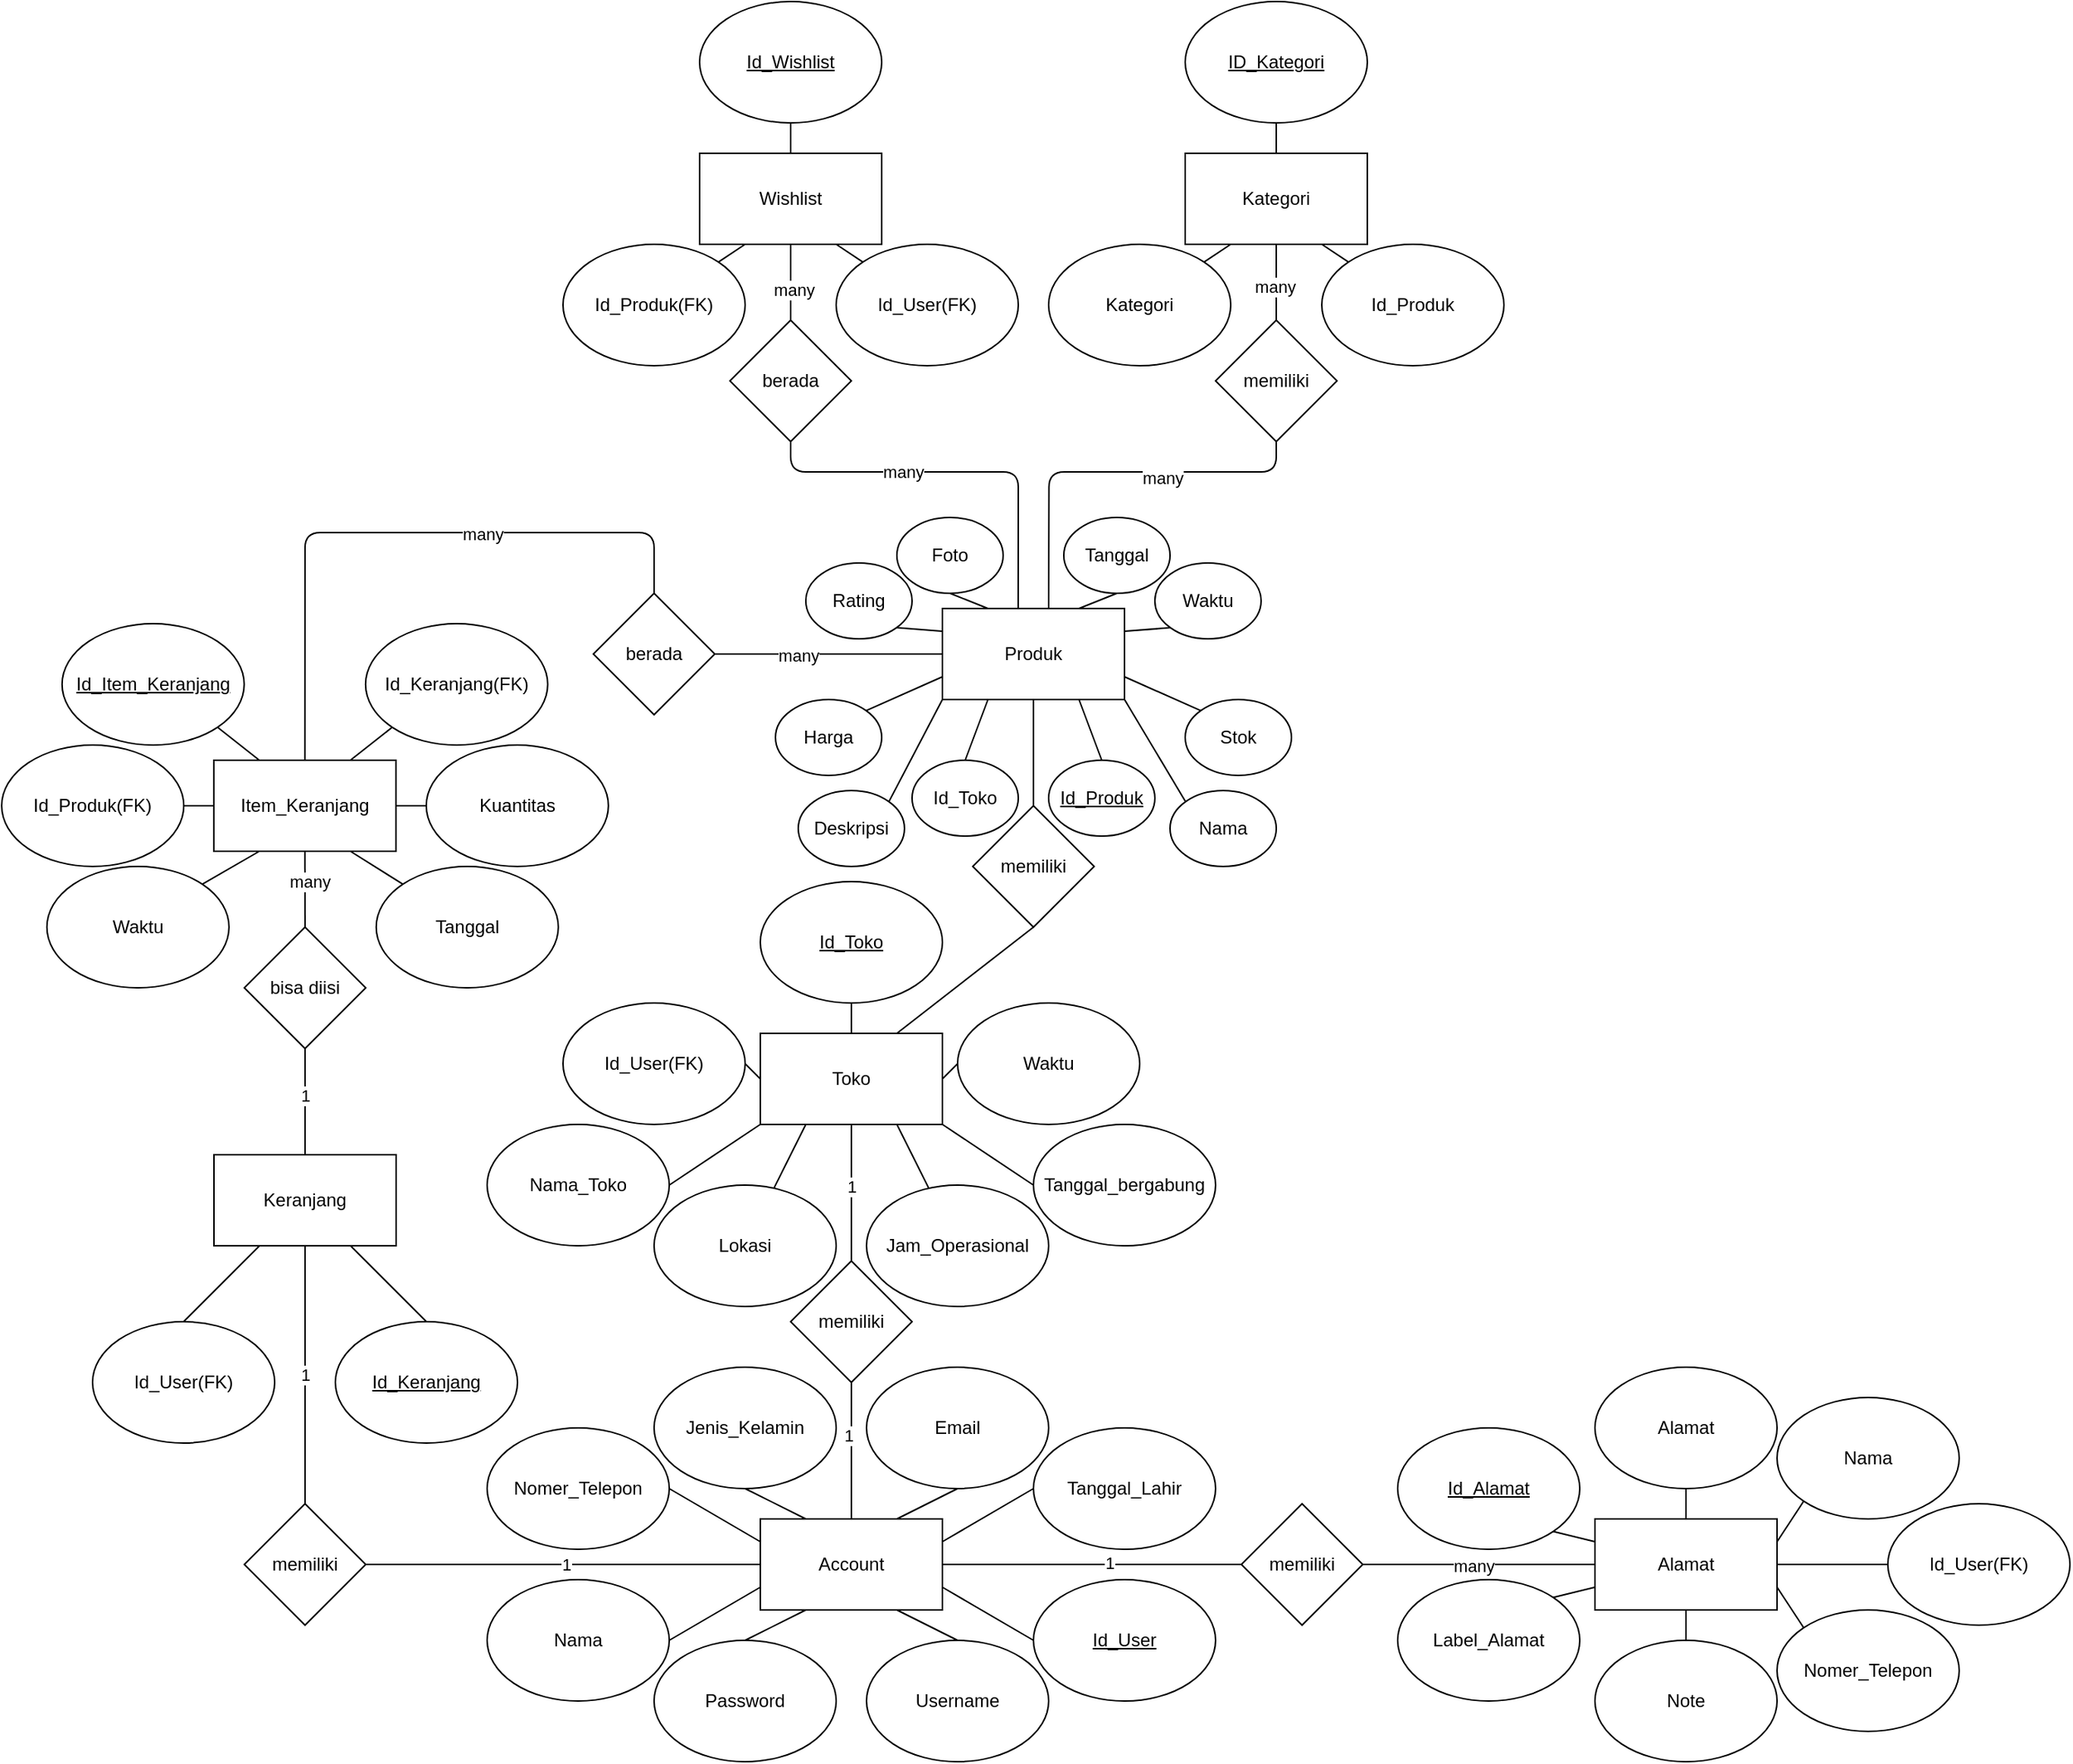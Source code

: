 <mxfile version="24.7.17">
  <diagram id="C5RBs43oDa-KdzZeNtuy" name="Page-1">
    <mxGraphModel dx="2684" dy="2156" grid="1" gridSize="10" guides="1" tooltips="1" connect="1" arrows="1" fold="1" page="1" pageScale="1" pageWidth="827" pageHeight="1169" math="0" shadow="0">
      <root>
        <mxCell id="WIyWlLk6GJQsqaUBKTNV-0" />
        <mxCell id="WIyWlLk6GJQsqaUBKTNV-1" parent="WIyWlLk6GJQsqaUBKTNV-0" />
        <mxCell id="ZbAeiwqcnRl_sLX5qr6F-3" value="Email" style="ellipse;whiteSpace=wrap;html=1;rounded=0;" vertex="1" parent="WIyWlLk6GJQsqaUBKTNV-1">
          <mxGeometry x="-230" y="-90" width="120" height="80" as="geometry" />
        </mxCell>
        <mxCell id="ZbAeiwqcnRl_sLX5qr6F-4" value="Account" style="rounded=0;whiteSpace=wrap;html=1;" vertex="1" parent="WIyWlLk6GJQsqaUBKTNV-1">
          <mxGeometry x="-300" y="10" width="120" height="60" as="geometry" />
        </mxCell>
        <mxCell id="ZbAeiwqcnRl_sLX5qr6F-6" value="" style="endArrow=none;html=1;rounded=0;entryX=0.5;entryY=1;entryDx=0;entryDy=0;exitX=0.75;exitY=0;exitDx=0;exitDy=0;" edge="1" parent="WIyWlLk6GJQsqaUBKTNV-1" source="ZbAeiwqcnRl_sLX5qr6F-4" target="ZbAeiwqcnRl_sLX5qr6F-3">
          <mxGeometry width="50" height="50" relative="1" as="geometry">
            <mxPoint x="-80" y="120" as="sourcePoint" />
            <mxPoint x="-30" y="70" as="targetPoint" />
          </mxGeometry>
        </mxCell>
        <mxCell id="ZbAeiwqcnRl_sLX5qr6F-12" value="&lt;u&gt;Id_User&lt;/u&gt;" style="ellipse;whiteSpace=wrap;html=1;rounded=0;" vertex="1" parent="WIyWlLk6GJQsqaUBKTNV-1">
          <mxGeometry x="-120" y="50" width="120" height="80" as="geometry" />
        </mxCell>
        <mxCell id="ZbAeiwqcnRl_sLX5qr6F-13" value="" style="endArrow=none;html=1;rounded=0;exitX=1;exitY=0.75;exitDx=0;exitDy=0;entryX=0;entryY=0.5;entryDx=0;entryDy=0;" edge="1" parent="WIyWlLk6GJQsqaUBKTNV-1" target="ZbAeiwqcnRl_sLX5qr6F-12" source="ZbAeiwqcnRl_sLX5qr6F-4">
          <mxGeometry width="50" height="50" relative="1" as="geometry">
            <mxPoint x="-150" y="60" as="sourcePoint" />
            <mxPoint x="-100" y="180" as="targetPoint" />
          </mxGeometry>
        </mxCell>
        <mxCell id="ZbAeiwqcnRl_sLX5qr6F-14" value="Username" style="ellipse;whiteSpace=wrap;html=1;rounded=0;" vertex="1" parent="WIyWlLk6GJQsqaUBKTNV-1">
          <mxGeometry x="-230" y="90" width="120" height="80" as="geometry" />
        </mxCell>
        <mxCell id="ZbAeiwqcnRl_sLX5qr6F-15" value="" style="endArrow=none;html=1;rounded=0;entryX=0.75;entryY=1;entryDx=0;entryDy=0;exitX=0.5;exitY=0;exitDx=0;exitDy=0;" edge="1" parent="WIyWlLk6GJQsqaUBKTNV-1" source="ZbAeiwqcnRl_sLX5qr6F-14" target="ZbAeiwqcnRl_sLX5qr6F-4">
          <mxGeometry width="50" height="50" relative="1" as="geometry">
            <mxPoint x="-360" y="150" as="sourcePoint" />
            <mxPoint x="-310" y="100" as="targetPoint" />
          </mxGeometry>
        </mxCell>
        <mxCell id="ZbAeiwqcnRl_sLX5qr6F-16" value="Password" style="ellipse;whiteSpace=wrap;html=1;rounded=0;" vertex="1" parent="WIyWlLk6GJQsqaUBKTNV-1">
          <mxGeometry x="-370" y="90" width="120" height="80" as="geometry" />
        </mxCell>
        <mxCell id="ZbAeiwqcnRl_sLX5qr6F-17" value="" style="endArrow=none;html=1;rounded=0;entryX=0.25;entryY=1;entryDx=0;entryDy=0;exitX=0.5;exitY=0;exitDx=0;exitDy=0;" edge="1" parent="WIyWlLk6GJQsqaUBKTNV-1" source="ZbAeiwqcnRl_sLX5qr6F-16" target="ZbAeiwqcnRl_sLX5qr6F-4">
          <mxGeometry width="50" height="50" relative="1" as="geometry">
            <mxPoint x="-250" y="70" as="sourcePoint" />
            <mxPoint x="-200" y="20" as="targetPoint" />
          </mxGeometry>
        </mxCell>
        <mxCell id="ZbAeiwqcnRl_sLX5qr6F-19" value="Jenis_Kelamin" style="ellipse;whiteSpace=wrap;html=1;rounded=0;" vertex="1" parent="WIyWlLk6GJQsqaUBKTNV-1">
          <mxGeometry x="-370" y="-90" width="120" height="80" as="geometry" />
        </mxCell>
        <mxCell id="ZbAeiwqcnRl_sLX5qr6F-21" value="" style="endArrow=none;html=1;rounded=0;entryX=0.5;entryY=1;entryDx=0;entryDy=0;exitX=0.25;exitY=0;exitDx=0;exitDy=0;" edge="1" parent="WIyWlLk6GJQsqaUBKTNV-1" source="ZbAeiwqcnRl_sLX5qr6F-4" target="ZbAeiwqcnRl_sLX5qr6F-19">
          <mxGeometry width="50" height="50" relative="1" as="geometry">
            <mxPoint x="-420" y="80" as="sourcePoint" />
            <mxPoint x="-370" y="30" as="targetPoint" />
          </mxGeometry>
        </mxCell>
        <mxCell id="ZbAeiwqcnRl_sLX5qr6F-22" value="Nomer_Telepon" style="ellipse;whiteSpace=wrap;html=1;rounded=0;" vertex="1" parent="WIyWlLk6GJQsqaUBKTNV-1">
          <mxGeometry x="-480" y="-50" width="120" height="80" as="geometry" />
        </mxCell>
        <mxCell id="ZbAeiwqcnRl_sLX5qr6F-23" value="" style="endArrow=none;html=1;rounded=0;exitX=1;exitY=0.5;exitDx=0;exitDy=0;entryX=0;entryY=0.25;entryDx=0;entryDy=0;" edge="1" parent="WIyWlLk6GJQsqaUBKTNV-1" source="ZbAeiwqcnRl_sLX5qr6F-22" target="ZbAeiwqcnRl_sLX5qr6F-4">
          <mxGeometry width="50" height="50" relative="1" as="geometry">
            <mxPoint x="-210" y="60" as="sourcePoint" />
            <mxPoint x="-160" y="10" as="targetPoint" />
          </mxGeometry>
        </mxCell>
        <mxCell id="ZbAeiwqcnRl_sLX5qr6F-24" value="Nama" style="ellipse;whiteSpace=wrap;html=1;rounded=0;" vertex="1" parent="WIyWlLk6GJQsqaUBKTNV-1">
          <mxGeometry x="-480" y="50" width="120" height="80" as="geometry" />
        </mxCell>
        <mxCell id="ZbAeiwqcnRl_sLX5qr6F-25" value="" style="endArrow=none;html=1;rounded=0;entryX=0;entryY=0.75;entryDx=0;entryDy=0;exitX=1;exitY=0.5;exitDx=0;exitDy=0;" edge="1" parent="WIyWlLk6GJQsqaUBKTNV-1" source="ZbAeiwqcnRl_sLX5qr6F-24" target="ZbAeiwqcnRl_sLX5qr6F-4">
          <mxGeometry width="50" height="50" relative="1" as="geometry">
            <mxPoint x="-550" y="260" as="sourcePoint" />
            <mxPoint x="-500" y="210" as="targetPoint" />
          </mxGeometry>
        </mxCell>
        <mxCell id="ZbAeiwqcnRl_sLX5qr6F-28" value="Tanggal_Lahir" style="ellipse;whiteSpace=wrap;html=1;rounded=0;" vertex="1" parent="WIyWlLk6GJQsqaUBKTNV-1">
          <mxGeometry x="-120" y="-50" width="120" height="80" as="geometry" />
        </mxCell>
        <mxCell id="ZbAeiwqcnRl_sLX5qr6F-29" value="" style="endArrow=none;html=1;rounded=0;entryX=0;entryY=0.5;entryDx=0;entryDy=0;exitX=1;exitY=0.25;exitDx=0;exitDy=0;" edge="1" parent="WIyWlLk6GJQsqaUBKTNV-1" target="ZbAeiwqcnRl_sLX5qr6F-28" source="ZbAeiwqcnRl_sLX5qr6F-4">
          <mxGeometry width="50" height="50" relative="1" as="geometry">
            <mxPoint x="-6" y="90" as="sourcePoint" />
            <mxPoint x="144" y="80" as="targetPoint" />
          </mxGeometry>
        </mxCell>
        <mxCell id="ZbAeiwqcnRl_sLX5qr6F-30" value="memiliki" style="rhombus;whiteSpace=wrap;html=1;rounded=0;" vertex="1" parent="WIyWlLk6GJQsqaUBKTNV-1">
          <mxGeometry x="17" width="80" height="80" as="geometry" />
        </mxCell>
        <mxCell id="ZbAeiwqcnRl_sLX5qr6F-32" value="" style="endArrow=none;html=1;rounded=0;exitX=1;exitY=0.5;exitDx=0;exitDy=0;entryX=0;entryY=0.5;entryDx=0;entryDy=0;" edge="1" parent="WIyWlLk6GJQsqaUBKTNV-1" source="ZbAeiwqcnRl_sLX5qr6F-4" target="ZbAeiwqcnRl_sLX5qr6F-30">
          <mxGeometry width="50" height="50" relative="1" as="geometry">
            <mxPoint x="17" y="190" as="sourcePoint" />
            <mxPoint x="67" y="140" as="targetPoint" />
          </mxGeometry>
        </mxCell>
        <mxCell id="ZbAeiwqcnRl_sLX5qr6F-48" value="1" style="edgeLabel;html=1;align=center;verticalAlign=middle;resizable=0;points=[];rounded=0;" vertex="1" connectable="0" parent="ZbAeiwqcnRl_sLX5qr6F-32">
          <mxGeometry x="0.111" y="1" relative="1" as="geometry">
            <mxPoint as="offset" />
          </mxGeometry>
        </mxCell>
        <mxCell id="ZbAeiwqcnRl_sLX5qr6F-33" value="Alamat" style="rounded=0;whiteSpace=wrap;html=1;" vertex="1" parent="WIyWlLk6GJQsqaUBKTNV-1">
          <mxGeometry x="250" y="10" width="120" height="60" as="geometry" />
        </mxCell>
        <mxCell id="ZbAeiwqcnRl_sLX5qr6F-34" value="Alamat" style="ellipse;whiteSpace=wrap;html=1;rounded=0;" vertex="1" parent="WIyWlLk6GJQsqaUBKTNV-1">
          <mxGeometry x="250" y="-90" width="120" height="80" as="geometry" />
        </mxCell>
        <mxCell id="ZbAeiwqcnRl_sLX5qr6F-36" value="" style="endArrow=none;html=1;rounded=0;entryX=0.5;entryY=1;entryDx=0;entryDy=0;exitX=0.5;exitY=0;exitDx=0;exitDy=0;" edge="1" parent="WIyWlLk6GJQsqaUBKTNV-1" source="ZbAeiwqcnRl_sLX5qr6F-33" target="ZbAeiwqcnRl_sLX5qr6F-34">
          <mxGeometry width="50" height="50" relative="1" as="geometry">
            <mxPoint x="210" y="160" as="sourcePoint" />
            <mxPoint x="260" y="110" as="targetPoint" />
          </mxGeometry>
        </mxCell>
        <mxCell id="ZbAeiwqcnRl_sLX5qr6F-37" value="Nama" style="ellipse;whiteSpace=wrap;html=1;rounded=0;" vertex="1" parent="WIyWlLk6GJQsqaUBKTNV-1">
          <mxGeometry x="370" y="-70" width="120" height="80" as="geometry" />
        </mxCell>
        <mxCell id="ZbAeiwqcnRl_sLX5qr6F-38" value="Nomer_Telepon" style="ellipse;whiteSpace=wrap;html=1;rounded=0;" vertex="1" parent="WIyWlLk6GJQsqaUBKTNV-1">
          <mxGeometry x="370" y="70" width="120" height="80" as="geometry" />
        </mxCell>
        <mxCell id="ZbAeiwqcnRl_sLX5qr6F-39" value="Note" style="ellipse;whiteSpace=wrap;html=1;rounded=0;" vertex="1" parent="WIyWlLk6GJQsqaUBKTNV-1">
          <mxGeometry x="250" y="90" width="120" height="80" as="geometry" />
        </mxCell>
        <mxCell id="ZbAeiwqcnRl_sLX5qr6F-40" value="&lt;u&gt;Id_Alamat&lt;/u&gt;" style="ellipse;whiteSpace=wrap;html=1;rounded=0;" vertex="1" parent="WIyWlLk6GJQsqaUBKTNV-1">
          <mxGeometry x="120" y="-50" width="120" height="80" as="geometry" />
        </mxCell>
        <mxCell id="ZbAeiwqcnRl_sLX5qr6F-41" value="Label_Alamat" style="ellipse;whiteSpace=wrap;html=1;rounded=0;" vertex="1" parent="WIyWlLk6GJQsqaUBKTNV-1">
          <mxGeometry x="120" y="50" width="120" height="80" as="geometry" />
        </mxCell>
        <mxCell id="ZbAeiwqcnRl_sLX5qr6F-42" value="" style="endArrow=none;html=1;rounded=0;entryX=0;entryY=1;entryDx=0;entryDy=0;exitX=1;exitY=0.25;exitDx=0;exitDy=0;" edge="1" parent="WIyWlLk6GJQsqaUBKTNV-1" source="ZbAeiwqcnRl_sLX5qr6F-33" target="ZbAeiwqcnRl_sLX5qr6F-37">
          <mxGeometry width="50" height="50" relative="1" as="geometry">
            <mxPoint x="230" y="250" as="sourcePoint" />
            <mxPoint x="280" y="200" as="targetPoint" />
          </mxGeometry>
        </mxCell>
        <mxCell id="ZbAeiwqcnRl_sLX5qr6F-43" value="" style="endArrow=none;html=1;rounded=0;entryX=0;entryY=0;entryDx=0;entryDy=0;exitX=1;exitY=0.75;exitDx=0;exitDy=0;" edge="1" parent="WIyWlLk6GJQsqaUBKTNV-1" source="ZbAeiwqcnRl_sLX5qr6F-33" target="ZbAeiwqcnRl_sLX5qr6F-38">
          <mxGeometry width="50" height="50" relative="1" as="geometry">
            <mxPoint x="340" y="250" as="sourcePoint" />
            <mxPoint x="390" y="200" as="targetPoint" />
          </mxGeometry>
        </mxCell>
        <mxCell id="ZbAeiwqcnRl_sLX5qr6F-44" value="" style="endArrow=none;html=1;rounded=0;entryX=0.5;entryY=1;entryDx=0;entryDy=0;exitX=0.5;exitY=0;exitDx=0;exitDy=0;" edge="1" parent="WIyWlLk6GJQsqaUBKTNV-1" source="ZbAeiwqcnRl_sLX5qr6F-39" target="ZbAeiwqcnRl_sLX5qr6F-33">
          <mxGeometry width="50" height="50" relative="1" as="geometry">
            <mxPoint x="220" y="280" as="sourcePoint" />
            <mxPoint x="270" y="230" as="targetPoint" />
          </mxGeometry>
        </mxCell>
        <mxCell id="ZbAeiwqcnRl_sLX5qr6F-45" value="" style="endArrow=none;html=1;rounded=0;exitX=1;exitY=0;exitDx=0;exitDy=0;entryX=0;entryY=0.75;entryDx=0;entryDy=0;" edge="1" parent="WIyWlLk6GJQsqaUBKTNV-1" source="ZbAeiwqcnRl_sLX5qr6F-41" target="ZbAeiwqcnRl_sLX5qr6F-33">
          <mxGeometry width="50" height="50" relative="1" as="geometry">
            <mxPoint x="200" y="100" as="sourcePoint" />
            <mxPoint x="250" y="50" as="targetPoint" />
          </mxGeometry>
        </mxCell>
        <mxCell id="ZbAeiwqcnRl_sLX5qr6F-46" value="" style="endArrow=none;html=1;rounded=0;exitX=1;exitY=1;exitDx=0;exitDy=0;entryX=0;entryY=0.25;entryDx=0;entryDy=0;" edge="1" parent="WIyWlLk6GJQsqaUBKTNV-1" source="ZbAeiwqcnRl_sLX5qr6F-40" target="ZbAeiwqcnRl_sLX5qr6F-33">
          <mxGeometry width="50" height="50" relative="1" as="geometry">
            <mxPoint x="232" y="72" as="sourcePoint" />
            <mxPoint x="260" y="65" as="targetPoint" />
          </mxGeometry>
        </mxCell>
        <mxCell id="ZbAeiwqcnRl_sLX5qr6F-47" value="" style="endArrow=none;html=1;rounded=0;entryX=0;entryY=0.5;entryDx=0;entryDy=0;exitX=1;exitY=0.5;exitDx=0;exitDy=0;" edge="1" parent="WIyWlLk6GJQsqaUBKTNV-1" source="ZbAeiwqcnRl_sLX5qr6F-30" target="ZbAeiwqcnRl_sLX5qr6F-33">
          <mxGeometry width="50" height="50" relative="1" as="geometry">
            <mxPoint x="120" y="40" as="sourcePoint" />
            <mxPoint x="140" y="200" as="targetPoint" />
          </mxGeometry>
        </mxCell>
        <mxCell id="ZbAeiwqcnRl_sLX5qr6F-49" value="many" style="edgeLabel;html=1;align=center;verticalAlign=middle;resizable=0;points=[];rounded=0;" vertex="1" connectable="0" parent="ZbAeiwqcnRl_sLX5qr6F-47">
          <mxGeometry x="-0.046" y="-1" relative="1" as="geometry">
            <mxPoint as="offset" />
          </mxGeometry>
        </mxCell>
        <mxCell id="ZbAeiwqcnRl_sLX5qr6F-50" value="memiliki" style="rhombus;whiteSpace=wrap;html=1;rounded=0;" vertex="1" parent="WIyWlLk6GJQsqaUBKTNV-1">
          <mxGeometry x="-640" width="80" height="80" as="geometry" />
        </mxCell>
        <mxCell id="ZbAeiwqcnRl_sLX5qr6F-53" value="Keranjang" style="rounded=0;whiteSpace=wrap;html=1;" vertex="1" parent="WIyWlLk6GJQsqaUBKTNV-1">
          <mxGeometry x="-660" y="-230" width="120" height="60" as="geometry" />
        </mxCell>
        <mxCell id="ZbAeiwqcnRl_sLX5qr6F-55" value="" style="endArrow=none;html=1;rounded=0;entryX=0;entryY=0.5;entryDx=0;entryDy=0;" edge="1" parent="WIyWlLk6GJQsqaUBKTNV-1" target="ZbAeiwqcnRl_sLX5qr6F-4">
          <mxGeometry width="50" height="50" relative="1" as="geometry">
            <mxPoint x="-560" y="40" as="sourcePoint" />
            <mxPoint x="-510" y="140" as="targetPoint" />
          </mxGeometry>
        </mxCell>
        <mxCell id="ZbAeiwqcnRl_sLX5qr6F-56" value="1" style="edgeLabel;html=1;align=center;verticalAlign=middle;resizable=0;points=[];rounded=0;" vertex="1" connectable="0" parent="ZbAeiwqcnRl_sLX5qr6F-55">
          <mxGeometry x="0.013" relative="1" as="geometry">
            <mxPoint as="offset" />
          </mxGeometry>
        </mxCell>
        <mxCell id="ZbAeiwqcnRl_sLX5qr6F-57" value="" style="endArrow=none;html=1;rounded=0;exitX=0.5;exitY=1;exitDx=0;exitDy=0;entryX=0.5;entryY=0;entryDx=0;entryDy=0;" edge="1" parent="WIyWlLk6GJQsqaUBKTNV-1" source="ZbAeiwqcnRl_sLX5qr6F-53" target="ZbAeiwqcnRl_sLX5qr6F-50">
          <mxGeometry width="50" height="50" relative="1" as="geometry">
            <mxPoint x="-570" y="-60" as="sourcePoint" />
            <mxPoint x="-510" y="150" as="targetPoint" />
            <Array as="points" />
          </mxGeometry>
        </mxCell>
        <mxCell id="ZbAeiwqcnRl_sLX5qr6F-58" value="1" style="edgeLabel;html=1;align=center;verticalAlign=middle;resizable=0;points=[];rounded=0;" vertex="1" connectable="0" parent="ZbAeiwqcnRl_sLX5qr6F-57">
          <mxGeometry relative="1" as="geometry">
            <mxPoint as="offset" />
          </mxGeometry>
        </mxCell>
        <mxCell id="ZbAeiwqcnRl_sLX5qr6F-59" value="&lt;u&gt;Id_Keranjang&lt;/u&gt;" style="ellipse;whiteSpace=wrap;html=1;rounded=0;" vertex="1" parent="WIyWlLk6GJQsqaUBKTNV-1">
          <mxGeometry x="-580" y="-120" width="120" height="80" as="geometry" />
        </mxCell>
        <mxCell id="ZbAeiwqcnRl_sLX5qr6F-60" value="Id_User(FK)" style="ellipse;whiteSpace=wrap;html=1;rounded=0;" vertex="1" parent="WIyWlLk6GJQsqaUBKTNV-1">
          <mxGeometry x="-740" y="-120" width="120" height="80" as="geometry" />
        </mxCell>
        <mxCell id="ZbAeiwqcnRl_sLX5qr6F-61" value="" style="endArrow=none;html=1;rounded=0;entryX=0.5;entryY=0;entryDx=0;entryDy=0;exitX=0.75;exitY=1;exitDx=0;exitDy=0;" edge="1" parent="WIyWlLk6GJQsqaUBKTNV-1" source="ZbAeiwqcnRl_sLX5qr6F-53" target="ZbAeiwqcnRl_sLX5qr6F-59">
          <mxGeometry width="50" height="50" relative="1" as="geometry">
            <mxPoint x="-580.1" y="429.78" as="sourcePoint" />
            <mxPoint x="-530.1" y="379.78" as="targetPoint" />
          </mxGeometry>
        </mxCell>
        <mxCell id="ZbAeiwqcnRl_sLX5qr6F-62" value="" style="endArrow=none;html=1;rounded=0;entryX=0.5;entryY=0;entryDx=0;entryDy=0;exitX=0.25;exitY=1;exitDx=0;exitDy=0;" edge="1" parent="WIyWlLk6GJQsqaUBKTNV-1" source="ZbAeiwqcnRl_sLX5qr6F-53" target="ZbAeiwqcnRl_sLX5qr6F-60">
          <mxGeometry width="50" height="50" relative="1" as="geometry">
            <mxPoint x="-730.1" y="389.78" as="sourcePoint" />
            <mxPoint x="-680.1" y="339.78" as="targetPoint" />
          </mxGeometry>
        </mxCell>
        <mxCell id="ZbAeiwqcnRl_sLX5qr6F-63" value="bisa diisi" style="rhombus;whiteSpace=wrap;html=1;rounded=0;" vertex="1" parent="WIyWlLk6GJQsqaUBKTNV-1">
          <mxGeometry x="-640" y="-380.0" width="80" height="80" as="geometry" />
        </mxCell>
        <mxCell id="ZbAeiwqcnRl_sLX5qr6F-64" value="" style="endArrow=none;html=1;rounded=0;exitX=0.5;exitY=1;exitDx=0;exitDy=0;entryX=0.5;entryY=0;entryDx=0;entryDy=0;entryPerimeter=0;" edge="1" parent="WIyWlLk6GJQsqaUBKTNV-1" source="ZbAeiwqcnRl_sLX5qr6F-63" target="ZbAeiwqcnRl_sLX5qr6F-53">
          <mxGeometry width="50" height="50" relative="1" as="geometry">
            <mxPoint x="-430.1" y="429.78" as="sourcePoint" />
            <mxPoint x="-730" y="-180" as="targetPoint" />
            <Array as="points">
              <mxPoint x="-600" y="-290" />
            </Array>
          </mxGeometry>
        </mxCell>
        <mxCell id="ZbAeiwqcnRl_sLX5qr6F-65" value="1" style="edgeLabel;html=1;align=center;verticalAlign=middle;resizable=0;points=[];rounded=0;" vertex="1" connectable="0" parent="ZbAeiwqcnRl_sLX5qr6F-64">
          <mxGeometry x="-0.12" relative="1" as="geometry">
            <mxPoint as="offset" />
          </mxGeometry>
        </mxCell>
        <mxCell id="ZbAeiwqcnRl_sLX5qr6F-66" value="Item_Keranjang" style="rounded=0;whiteSpace=wrap;html=1;" vertex="1" parent="WIyWlLk6GJQsqaUBKTNV-1">
          <mxGeometry x="-660.1" y="-490.0" width="120" height="60" as="geometry" />
        </mxCell>
        <mxCell id="ZbAeiwqcnRl_sLX5qr6F-67" value="" style="endArrow=none;html=1;rounded=0;exitX=0.5;exitY=1;exitDx=0;exitDy=0;entryX=0.5;entryY=0;entryDx=0;entryDy=0;" edge="1" parent="WIyWlLk6GJQsqaUBKTNV-1" source="ZbAeiwqcnRl_sLX5qr6F-66" target="ZbAeiwqcnRl_sLX5qr6F-63">
          <mxGeometry width="50" height="50" relative="1" as="geometry">
            <mxPoint x="-730.1" y="-485.0" as="sourcePoint" />
            <mxPoint x="-586.9" y="-320.54" as="targetPoint" />
          </mxGeometry>
        </mxCell>
        <mxCell id="ZbAeiwqcnRl_sLX5qr6F-125" value="many" style="edgeLabel;html=1;align=center;verticalAlign=middle;resizable=0;points=[];" vertex="1" connectable="0" parent="ZbAeiwqcnRl_sLX5qr6F-67">
          <mxGeometry x="-0.213" y="3" relative="1" as="geometry">
            <mxPoint as="offset" />
          </mxGeometry>
        </mxCell>
        <mxCell id="ZbAeiwqcnRl_sLX5qr6F-68" value="&lt;u&gt;Id_Item_Keranjang&lt;/u&gt;" style="ellipse;whiteSpace=wrap;html=1;rounded=0;" vertex="1" parent="WIyWlLk6GJQsqaUBKTNV-1">
          <mxGeometry x="-760.1" y="-580" width="120" height="80" as="geometry" />
        </mxCell>
        <mxCell id="ZbAeiwqcnRl_sLX5qr6F-69" value="Id_Produk(FK)" style="ellipse;whiteSpace=wrap;html=1;rounded=0;" vertex="1" parent="WIyWlLk6GJQsqaUBKTNV-1">
          <mxGeometry x="-799.9" y="-500.0" width="120" height="80" as="geometry" />
        </mxCell>
        <mxCell id="ZbAeiwqcnRl_sLX5qr6F-70" value="Waktu" style="ellipse;whiteSpace=wrap;html=1;rounded=0;" vertex="1" parent="WIyWlLk6GJQsqaUBKTNV-1">
          <mxGeometry x="-770.1" y="-420.0" width="120" height="80" as="geometry" />
        </mxCell>
        <mxCell id="ZbAeiwqcnRl_sLX5qr6F-72" value="" style="endArrow=none;html=1;rounded=0;entryX=1;entryY=1;entryDx=0;entryDy=0;exitX=0.25;exitY=0;exitDx=0;exitDy=0;" edge="1" parent="WIyWlLk6GJQsqaUBKTNV-1" source="ZbAeiwqcnRl_sLX5qr6F-66" target="ZbAeiwqcnRl_sLX5qr6F-68">
          <mxGeometry width="50" height="50" relative="1" as="geometry">
            <mxPoint x="-510.1" y="-335.0" as="sourcePoint" />
            <mxPoint x="-460.1" y="-385.0" as="targetPoint" />
          </mxGeometry>
        </mxCell>
        <mxCell id="ZbAeiwqcnRl_sLX5qr6F-73" value="" style="endArrow=none;html=1;rounded=0;entryX=0;entryY=0.5;entryDx=0;entryDy=0;exitX=1;exitY=0.5;exitDx=0;exitDy=0;" edge="1" parent="WIyWlLk6GJQsqaUBKTNV-1" target="ZbAeiwqcnRl_sLX5qr6F-66">
          <mxGeometry width="50" height="50" relative="1" as="geometry">
            <mxPoint x="-680.1" y="-460.0" as="sourcePoint" />
            <mxPoint x="-550.1" y="-375.0" as="targetPoint" />
          </mxGeometry>
        </mxCell>
        <mxCell id="ZbAeiwqcnRl_sLX5qr6F-74" value="" style="endArrow=none;html=1;rounded=0;entryX=0.25;entryY=1;entryDx=0;entryDy=0;exitX=1;exitY=0;exitDx=0;exitDy=0;" edge="1" parent="WIyWlLk6GJQsqaUBKTNV-1" source="ZbAeiwqcnRl_sLX5qr6F-70" target="ZbAeiwqcnRl_sLX5qr6F-66">
          <mxGeometry width="50" height="50" relative="1" as="geometry">
            <mxPoint x="-590.1" y="-325.0" as="sourcePoint" />
            <mxPoint x="-540.1" y="-375.0" as="targetPoint" />
          </mxGeometry>
        </mxCell>
        <mxCell id="ZbAeiwqcnRl_sLX5qr6F-75" value="Id_Keranjang(FK)" style="ellipse;whiteSpace=wrap;html=1;rounded=0;" vertex="1" parent="WIyWlLk6GJQsqaUBKTNV-1">
          <mxGeometry x="-560.1" y="-580" width="120" height="80" as="geometry" />
        </mxCell>
        <mxCell id="ZbAeiwqcnRl_sLX5qr6F-76" value="" style="endArrow=none;html=1;rounded=0;entryX=0;entryY=1;entryDx=0;entryDy=0;exitX=0.75;exitY=0;exitDx=0;exitDy=0;" edge="1" parent="WIyWlLk6GJQsqaUBKTNV-1" source="ZbAeiwqcnRl_sLX5qr6F-66" target="ZbAeiwqcnRl_sLX5qr6F-75">
          <mxGeometry width="50" height="50" relative="1" as="geometry">
            <mxPoint x="-540.1" y="-345.0" as="sourcePoint" />
            <mxPoint x="-490.1" y="-395.0" as="targetPoint" />
          </mxGeometry>
        </mxCell>
        <mxCell id="ZbAeiwqcnRl_sLX5qr6F-77" value="Kuantitas" style="ellipse;whiteSpace=wrap;html=1;rounded=0;" vertex="1" parent="WIyWlLk6GJQsqaUBKTNV-1">
          <mxGeometry x="-520.1" y="-500.0" width="120" height="80" as="geometry" />
        </mxCell>
        <mxCell id="ZbAeiwqcnRl_sLX5qr6F-78" value="" style="endArrow=none;html=1;rounded=0;entryX=0;entryY=0.5;entryDx=0;entryDy=0;exitX=1;exitY=0.5;exitDx=0;exitDy=0;" edge="1" parent="WIyWlLk6GJQsqaUBKTNV-1" source="ZbAeiwqcnRl_sLX5qr6F-66" target="ZbAeiwqcnRl_sLX5qr6F-77">
          <mxGeometry width="50" height="50" relative="1" as="geometry">
            <mxPoint x="-570.1" y="-335.0" as="sourcePoint" />
            <mxPoint x="-520.1" y="-385.0" as="targetPoint" />
          </mxGeometry>
        </mxCell>
        <mxCell id="ZbAeiwqcnRl_sLX5qr6F-79" value="Tanggal" style="ellipse;whiteSpace=wrap;html=1;rounded=0;" vertex="1" parent="WIyWlLk6GJQsqaUBKTNV-1">
          <mxGeometry x="-553.1" y="-420.0" width="120" height="80" as="geometry" />
        </mxCell>
        <mxCell id="ZbAeiwqcnRl_sLX5qr6F-80" value="" style="endArrow=none;html=1;rounded=0;entryX=0.75;entryY=1;entryDx=0;entryDy=0;exitX=0;exitY=0;exitDx=0;exitDy=0;" edge="1" parent="WIyWlLk6GJQsqaUBKTNV-1" source="ZbAeiwqcnRl_sLX5qr6F-79" target="ZbAeiwqcnRl_sLX5qr6F-66">
          <mxGeometry width="50" height="50" relative="1" as="geometry">
            <mxPoint x="-610.1" y="-355.0" as="sourcePoint" />
            <mxPoint x="-560.1" y="-405.0" as="targetPoint" />
          </mxGeometry>
        </mxCell>
        <mxCell id="ZbAeiwqcnRl_sLX5qr6F-81" value="Id_User(FK)" style="ellipse;whiteSpace=wrap;html=1;rounded=0;" vertex="1" parent="WIyWlLk6GJQsqaUBKTNV-1">
          <mxGeometry x="443" width="120" height="80" as="geometry" />
        </mxCell>
        <mxCell id="ZbAeiwqcnRl_sLX5qr6F-82" value="" style="endArrow=none;html=1;rounded=0;entryX=0;entryY=0.5;entryDx=0;entryDy=0;exitX=1;exitY=0.5;exitDx=0;exitDy=0;" edge="1" parent="WIyWlLk6GJQsqaUBKTNV-1" source="ZbAeiwqcnRl_sLX5qr6F-33" target="ZbAeiwqcnRl_sLX5qr6F-81">
          <mxGeometry width="50" height="50" relative="1" as="geometry">
            <mxPoint x="353" y="320" as="sourcePoint" />
            <mxPoint x="403" y="270" as="targetPoint" />
          </mxGeometry>
        </mxCell>
        <mxCell id="ZbAeiwqcnRl_sLX5qr6F-83" value="memiliki" style="rhombus;whiteSpace=wrap;html=1;rounded=0;" vertex="1" parent="WIyWlLk6GJQsqaUBKTNV-1">
          <mxGeometry x="-280" y="-160" width="80" height="80" as="geometry" />
        </mxCell>
        <mxCell id="ZbAeiwqcnRl_sLX5qr6F-84" value="" style="endArrow=none;html=1;rounded=0;entryX=0.5;entryY=1;entryDx=0;entryDy=0;exitX=0.5;exitY=0;exitDx=0;exitDy=0;" edge="1" parent="WIyWlLk6GJQsqaUBKTNV-1" source="ZbAeiwqcnRl_sLX5qr6F-4" target="ZbAeiwqcnRl_sLX5qr6F-83">
          <mxGeometry width="50" height="50" relative="1" as="geometry">
            <mxPoint x="-100" y="-130" as="sourcePoint" />
            <mxPoint x="-50" y="-180" as="targetPoint" />
          </mxGeometry>
        </mxCell>
        <mxCell id="ZbAeiwqcnRl_sLX5qr6F-85" value="1" style="edgeLabel;html=1;align=center;verticalAlign=middle;resizable=0;points=[];rounded=0;" vertex="1" connectable="0" parent="ZbAeiwqcnRl_sLX5qr6F-84">
          <mxGeometry x="0.242" y="2" relative="1" as="geometry">
            <mxPoint y="1" as="offset" />
          </mxGeometry>
        </mxCell>
        <mxCell id="ZbAeiwqcnRl_sLX5qr6F-86" value="Toko" style="rounded=0;whiteSpace=wrap;html=1;" vertex="1" parent="WIyWlLk6GJQsqaUBKTNV-1">
          <mxGeometry x="-300" y="-310" width="120" height="60" as="geometry" />
        </mxCell>
        <mxCell id="ZbAeiwqcnRl_sLX5qr6F-87" value="" style="endArrow=none;html=1;rounded=0;entryX=0.5;entryY=1;entryDx=0;entryDy=0;exitX=0.5;exitY=0;exitDx=0;exitDy=0;" edge="1" parent="WIyWlLk6GJQsqaUBKTNV-1" source="ZbAeiwqcnRl_sLX5qr6F-83" target="ZbAeiwqcnRl_sLX5qr6F-86">
          <mxGeometry width="50" height="50" relative="1" as="geometry">
            <mxPoint x="-150" y="-140" as="sourcePoint" />
            <mxPoint x="-100" y="-190" as="targetPoint" />
          </mxGeometry>
        </mxCell>
        <mxCell id="ZbAeiwqcnRl_sLX5qr6F-102" value="1" style="edgeLabel;html=1;align=center;verticalAlign=middle;resizable=0;points=[];rounded=0;" vertex="1" connectable="0" parent="ZbAeiwqcnRl_sLX5qr6F-87">
          <mxGeometry x="0.103" relative="1" as="geometry">
            <mxPoint as="offset" />
          </mxGeometry>
        </mxCell>
        <mxCell id="ZbAeiwqcnRl_sLX5qr6F-88" value="Lokasi" style="ellipse;whiteSpace=wrap;html=1;rounded=0;" vertex="1" parent="WIyWlLk6GJQsqaUBKTNV-1">
          <mxGeometry x="-370" y="-210" width="120" height="80" as="geometry" />
        </mxCell>
        <mxCell id="ZbAeiwqcnRl_sLX5qr6F-89" value="Jam_Operasional" style="ellipse;whiteSpace=wrap;html=1;rounded=0;" vertex="1" parent="WIyWlLk6GJQsqaUBKTNV-1">
          <mxGeometry x="-230" y="-210" width="120" height="80" as="geometry" />
        </mxCell>
        <mxCell id="ZbAeiwqcnRl_sLX5qr6F-90" value="" style="endArrow=none;html=1;rounded=0;entryX=0.25;entryY=1;entryDx=0;entryDy=0;" edge="1" parent="WIyWlLk6GJQsqaUBKTNV-1" source="ZbAeiwqcnRl_sLX5qr6F-88" target="ZbAeiwqcnRl_sLX5qr6F-86">
          <mxGeometry width="50" height="50" relative="1" as="geometry">
            <mxPoint x="-80" y="-240" as="sourcePoint" />
            <mxPoint x="-30" y="-290" as="targetPoint" />
          </mxGeometry>
        </mxCell>
        <mxCell id="ZbAeiwqcnRl_sLX5qr6F-91" value="" style="endArrow=none;html=1;rounded=0;entryX=0.75;entryY=1;entryDx=0;entryDy=0;" edge="1" parent="WIyWlLk6GJQsqaUBKTNV-1" source="ZbAeiwqcnRl_sLX5qr6F-89" target="ZbAeiwqcnRl_sLX5qr6F-86">
          <mxGeometry width="50" height="50" relative="1" as="geometry">
            <mxPoint x="10" y="-190" as="sourcePoint" />
            <mxPoint x="60" y="-240" as="targetPoint" />
          </mxGeometry>
        </mxCell>
        <mxCell id="ZbAeiwqcnRl_sLX5qr6F-92" value="Tanggal_bergabung" style="ellipse;whiteSpace=wrap;html=1;rounded=0;" vertex="1" parent="WIyWlLk6GJQsqaUBKTNV-1">
          <mxGeometry x="-120" y="-250" width="120" height="80" as="geometry" />
        </mxCell>
        <mxCell id="ZbAeiwqcnRl_sLX5qr6F-93" value="Nama_Toko" style="ellipse;whiteSpace=wrap;html=1;rounded=0;" vertex="1" parent="WIyWlLk6GJQsqaUBKTNV-1">
          <mxGeometry x="-480" y="-250" width="120" height="80" as="geometry" />
        </mxCell>
        <mxCell id="ZbAeiwqcnRl_sLX5qr6F-94" value="Id_User(FK)" style="ellipse;whiteSpace=wrap;html=1;rounded=0;" vertex="1" parent="WIyWlLk6GJQsqaUBKTNV-1">
          <mxGeometry x="-430" y="-330" width="120" height="80" as="geometry" />
        </mxCell>
        <mxCell id="ZbAeiwqcnRl_sLX5qr6F-95" value="Waktu" style="ellipse;whiteSpace=wrap;html=1;rounded=0;" vertex="1" parent="WIyWlLk6GJQsqaUBKTNV-1">
          <mxGeometry x="-170" y="-330" width="120" height="80" as="geometry" />
        </mxCell>
        <mxCell id="ZbAeiwqcnRl_sLX5qr6F-96" value="&lt;u&gt;Id_Toko&lt;/u&gt;" style="ellipse;whiteSpace=wrap;html=1;rounded=0;" vertex="1" parent="WIyWlLk6GJQsqaUBKTNV-1">
          <mxGeometry x="-300" y="-410" width="120" height="80" as="geometry" />
        </mxCell>
        <mxCell id="ZbAeiwqcnRl_sLX5qr6F-97" value="" style="endArrow=none;html=1;rounded=0;entryX=0;entryY=1;entryDx=0;entryDy=0;exitX=1;exitY=0.5;exitDx=0;exitDy=0;" edge="1" parent="WIyWlLk6GJQsqaUBKTNV-1" source="ZbAeiwqcnRl_sLX5qr6F-93" target="ZbAeiwqcnRl_sLX5qr6F-86">
          <mxGeometry width="50" height="50" relative="1" as="geometry">
            <mxPoint x="-440" y="-100" as="sourcePoint" />
            <mxPoint x="-390" y="-150" as="targetPoint" />
          </mxGeometry>
        </mxCell>
        <mxCell id="ZbAeiwqcnRl_sLX5qr6F-98" value="" style="endArrow=none;html=1;rounded=0;entryX=1;entryY=1;entryDx=0;entryDy=0;exitX=0;exitY=0.5;exitDx=0;exitDy=0;" edge="1" parent="WIyWlLk6GJQsqaUBKTNV-1" source="ZbAeiwqcnRl_sLX5qr6F-92" target="ZbAeiwqcnRl_sLX5qr6F-86">
          <mxGeometry width="50" height="50" relative="1" as="geometry">
            <mxPoint x="-470" y="-90" as="sourcePoint" />
            <mxPoint x="-420" y="-140" as="targetPoint" />
          </mxGeometry>
        </mxCell>
        <mxCell id="ZbAeiwqcnRl_sLX5qr6F-99" value="" style="endArrow=none;html=1;rounded=0;entryX=0;entryY=0.5;entryDx=0;entryDy=0;exitX=1;exitY=0.5;exitDx=0;exitDy=0;" edge="1" parent="WIyWlLk6GJQsqaUBKTNV-1" source="ZbAeiwqcnRl_sLX5qr6F-94" target="ZbAeiwqcnRl_sLX5qr6F-86">
          <mxGeometry width="50" height="50" relative="1" as="geometry">
            <mxPoint x="-460" y="-90" as="sourcePoint" />
            <mxPoint x="-410" y="-140" as="targetPoint" />
          </mxGeometry>
        </mxCell>
        <mxCell id="ZbAeiwqcnRl_sLX5qr6F-100" value="" style="endArrow=none;html=1;rounded=0;entryX=0;entryY=0.5;entryDx=0;entryDy=0;exitX=1;exitY=0.5;exitDx=0;exitDy=0;" edge="1" parent="WIyWlLk6GJQsqaUBKTNV-1" source="ZbAeiwqcnRl_sLX5qr6F-86" target="ZbAeiwqcnRl_sLX5qr6F-95">
          <mxGeometry width="50" height="50" relative="1" as="geometry">
            <mxPoint x="-470" y="-80" as="sourcePoint" />
            <mxPoint x="-420" y="-130" as="targetPoint" />
          </mxGeometry>
        </mxCell>
        <mxCell id="ZbAeiwqcnRl_sLX5qr6F-101" value="" style="endArrow=none;html=1;rounded=0;entryX=0.5;entryY=1;entryDx=0;entryDy=0;exitX=0.5;exitY=0;exitDx=0;exitDy=0;" edge="1" parent="WIyWlLk6GJQsqaUBKTNV-1" source="ZbAeiwqcnRl_sLX5qr6F-86" target="ZbAeiwqcnRl_sLX5qr6F-96">
          <mxGeometry width="50" height="50" relative="1" as="geometry">
            <mxPoint x="-440" y="-70" as="sourcePoint" />
            <mxPoint x="-390" y="-120" as="targetPoint" />
          </mxGeometry>
        </mxCell>
        <mxCell id="ZbAeiwqcnRl_sLX5qr6F-103" value="memiliki" style="rhombus;whiteSpace=wrap;html=1;rounded=0;" vertex="1" parent="WIyWlLk6GJQsqaUBKTNV-1">
          <mxGeometry x="-160" y="-460" width="80" height="80" as="geometry" />
        </mxCell>
        <mxCell id="ZbAeiwqcnRl_sLX5qr6F-104" value="" style="endArrow=none;html=1;rounded=0;entryX=0.5;entryY=1;entryDx=0;entryDy=0;exitX=0.75;exitY=0;exitDx=0;exitDy=0;" edge="1" parent="WIyWlLk6GJQsqaUBKTNV-1" source="ZbAeiwqcnRl_sLX5qr6F-86" target="ZbAeiwqcnRl_sLX5qr6F-103">
          <mxGeometry width="50" height="50" relative="1" as="geometry">
            <mxPoint x="-150" y="-360" as="sourcePoint" />
            <mxPoint x="-100" y="-410" as="targetPoint" />
          </mxGeometry>
        </mxCell>
        <mxCell id="ZbAeiwqcnRl_sLX5qr6F-105" value="Produk" style="rounded=0;whiteSpace=wrap;html=1;" vertex="1" parent="WIyWlLk6GJQsqaUBKTNV-1">
          <mxGeometry x="-180" y="-590" width="120" height="60" as="geometry" />
        </mxCell>
        <mxCell id="ZbAeiwqcnRl_sLX5qr6F-106" value="" style="endArrow=none;html=1;entryX=0.5;entryY=1;entryDx=0;entryDy=0;exitX=0.5;exitY=0;exitDx=0;exitDy=0;" edge="1" parent="WIyWlLk6GJQsqaUBKTNV-1" source="ZbAeiwqcnRl_sLX5qr6F-103" target="ZbAeiwqcnRl_sLX5qr6F-105">
          <mxGeometry width="50" height="50" relative="1" as="geometry">
            <mxPoint x="-60" y="-410" as="sourcePoint" />
            <mxPoint x="-10" y="-460" as="targetPoint" />
          </mxGeometry>
        </mxCell>
        <mxCell id="ZbAeiwqcnRl_sLX5qr6F-107" value="&lt;u&gt;Id_Produk&lt;/u&gt;" style="ellipse;whiteSpace=wrap;html=1;" vertex="1" parent="WIyWlLk6GJQsqaUBKTNV-1">
          <mxGeometry x="-110" y="-490" width="70" height="50" as="geometry" />
        </mxCell>
        <mxCell id="ZbAeiwqcnRl_sLX5qr6F-108" value="" style="endArrow=none;html=1;entryX=0.75;entryY=1;entryDx=0;entryDy=0;exitX=0.5;exitY=0;exitDx=0;exitDy=0;" edge="1" parent="WIyWlLk6GJQsqaUBKTNV-1" source="ZbAeiwqcnRl_sLX5qr6F-107" target="ZbAeiwqcnRl_sLX5qr6F-105">
          <mxGeometry width="50" height="50" relative="1" as="geometry">
            <mxPoint x="-10" y="-420" as="sourcePoint" />
            <mxPoint x="40" y="-470" as="targetPoint" />
          </mxGeometry>
        </mxCell>
        <mxCell id="ZbAeiwqcnRl_sLX5qr6F-109" value="Id_Toko" style="ellipse;whiteSpace=wrap;html=1;" vertex="1" parent="WIyWlLk6GJQsqaUBKTNV-1">
          <mxGeometry x="-200" y="-490" width="70" height="50" as="geometry" />
        </mxCell>
        <mxCell id="ZbAeiwqcnRl_sLX5qr6F-110" value="" style="endArrow=none;html=1;entryX=0.25;entryY=1;entryDx=0;entryDy=0;exitX=0.5;exitY=0;exitDx=0;exitDy=0;" edge="1" parent="WIyWlLk6GJQsqaUBKTNV-1" source="ZbAeiwqcnRl_sLX5qr6F-109" target="ZbAeiwqcnRl_sLX5qr6F-105">
          <mxGeometry width="50" height="50" relative="1" as="geometry">
            <mxPoint x="-290" y="-440" as="sourcePoint" />
            <mxPoint x="-240" y="-490" as="targetPoint" />
          </mxGeometry>
        </mxCell>
        <mxCell id="ZbAeiwqcnRl_sLX5qr6F-111" value="Deskripsi" style="ellipse;whiteSpace=wrap;html=1;" vertex="1" parent="WIyWlLk6GJQsqaUBKTNV-1">
          <mxGeometry x="-275" y="-470" width="70" height="50" as="geometry" />
        </mxCell>
        <mxCell id="ZbAeiwqcnRl_sLX5qr6F-112" value="" style="endArrow=none;html=1;entryX=0;entryY=1;entryDx=0;entryDy=0;exitX=1;exitY=0;exitDx=0;exitDy=0;" edge="1" parent="WIyWlLk6GJQsqaUBKTNV-1" source="ZbAeiwqcnRl_sLX5qr6F-111" target="ZbAeiwqcnRl_sLX5qr6F-105">
          <mxGeometry width="50" height="50" relative="1" as="geometry">
            <mxPoint x="-320" y="-430" as="sourcePoint" />
            <mxPoint x="-270" y="-480" as="targetPoint" />
          </mxGeometry>
        </mxCell>
        <mxCell id="ZbAeiwqcnRl_sLX5qr6F-113" value="Nama" style="ellipse;whiteSpace=wrap;html=1;" vertex="1" parent="WIyWlLk6GJQsqaUBKTNV-1">
          <mxGeometry x="-30" y="-470" width="70" height="50" as="geometry" />
        </mxCell>
        <mxCell id="ZbAeiwqcnRl_sLX5qr6F-114" value="" style="endArrow=none;html=1;entryX=1;entryY=1;entryDx=0;entryDy=0;exitX=0;exitY=0;exitDx=0;exitDy=0;" edge="1" parent="WIyWlLk6GJQsqaUBKTNV-1" source="ZbAeiwqcnRl_sLX5qr6F-113" target="ZbAeiwqcnRl_sLX5qr6F-105">
          <mxGeometry width="50" height="50" relative="1" as="geometry">
            <mxPoint x="10" y="-400" as="sourcePoint" />
            <mxPoint x="60" y="-450" as="targetPoint" />
          </mxGeometry>
        </mxCell>
        <mxCell id="ZbAeiwqcnRl_sLX5qr6F-115" value="Harga" style="ellipse;whiteSpace=wrap;html=1;" vertex="1" parent="WIyWlLk6GJQsqaUBKTNV-1">
          <mxGeometry x="-290" y="-530" width="70" height="50" as="geometry" />
        </mxCell>
        <mxCell id="ZbAeiwqcnRl_sLX5qr6F-117" value="Stok" style="ellipse;whiteSpace=wrap;html=1;" vertex="1" parent="WIyWlLk6GJQsqaUBKTNV-1">
          <mxGeometry x="-20" y="-530" width="70" height="50" as="geometry" />
        </mxCell>
        <mxCell id="ZbAeiwqcnRl_sLX5qr6F-118" value="Rating" style="ellipse;whiteSpace=wrap;html=1;" vertex="1" parent="WIyWlLk6GJQsqaUBKTNV-1">
          <mxGeometry x="-270" y="-620" width="70" height="50" as="geometry" />
        </mxCell>
        <mxCell id="ZbAeiwqcnRl_sLX5qr6F-119" value="Waktu" style="ellipse;whiteSpace=wrap;html=1;" vertex="1" parent="WIyWlLk6GJQsqaUBKTNV-1">
          <mxGeometry x="-40" y="-620" width="70" height="50" as="geometry" />
        </mxCell>
        <mxCell id="ZbAeiwqcnRl_sLX5qr6F-121" value="Foto" style="ellipse;whiteSpace=wrap;html=1;" vertex="1" parent="WIyWlLk6GJQsqaUBKTNV-1">
          <mxGeometry x="-210" y="-650" width="70" height="50" as="geometry" />
        </mxCell>
        <mxCell id="ZbAeiwqcnRl_sLX5qr6F-122" value="Tanggal" style="ellipse;whiteSpace=wrap;html=1;" vertex="1" parent="WIyWlLk6GJQsqaUBKTNV-1">
          <mxGeometry x="-100" y="-650" width="70" height="50" as="geometry" />
        </mxCell>
        <mxCell id="ZbAeiwqcnRl_sLX5qr6F-126" value="" style="endArrow=none;html=1;entryX=0;entryY=0.75;entryDx=0;entryDy=0;exitX=1;exitY=0;exitDx=0;exitDy=0;" edge="1" parent="WIyWlLk6GJQsqaUBKTNV-1" source="ZbAeiwqcnRl_sLX5qr6F-115" target="ZbAeiwqcnRl_sLX5qr6F-105">
          <mxGeometry width="50" height="50" relative="1" as="geometry">
            <mxPoint x="-370" y="-460" as="sourcePoint" />
            <mxPoint x="-320" y="-510" as="targetPoint" />
          </mxGeometry>
        </mxCell>
        <mxCell id="ZbAeiwqcnRl_sLX5qr6F-127" value="" style="endArrow=none;html=1;entryX=1;entryY=0.75;entryDx=0;entryDy=0;exitX=0;exitY=0;exitDx=0;exitDy=0;" edge="1" parent="WIyWlLk6GJQsqaUBKTNV-1" source="ZbAeiwqcnRl_sLX5qr6F-117" target="ZbAeiwqcnRl_sLX5qr6F-105">
          <mxGeometry width="50" height="50" relative="1" as="geometry">
            <mxPoint x="-350" y="-440" as="sourcePoint" />
            <mxPoint x="-300" y="-490" as="targetPoint" />
          </mxGeometry>
        </mxCell>
        <mxCell id="ZbAeiwqcnRl_sLX5qr6F-128" value="" style="endArrow=none;html=1;entryX=0;entryY=1;entryDx=0;entryDy=0;exitX=1;exitY=0.25;exitDx=0;exitDy=0;" edge="1" parent="WIyWlLk6GJQsqaUBKTNV-1" source="ZbAeiwqcnRl_sLX5qr6F-105" target="ZbAeiwqcnRl_sLX5qr6F-119">
          <mxGeometry width="50" height="50" relative="1" as="geometry">
            <mxPoint x="-340" y="-420" as="sourcePoint" />
            <mxPoint x="-290" y="-470" as="targetPoint" />
          </mxGeometry>
        </mxCell>
        <mxCell id="ZbAeiwqcnRl_sLX5qr6F-129" value="" style="endArrow=none;html=1;entryX=0;entryY=0.25;entryDx=0;entryDy=0;exitX=1;exitY=1;exitDx=0;exitDy=0;" edge="1" parent="WIyWlLk6GJQsqaUBKTNV-1" source="ZbAeiwqcnRl_sLX5qr6F-118" target="ZbAeiwqcnRl_sLX5qr6F-105">
          <mxGeometry width="50" height="50" relative="1" as="geometry">
            <mxPoint x="-360" y="-410" as="sourcePoint" />
            <mxPoint x="-310" y="-460" as="targetPoint" />
          </mxGeometry>
        </mxCell>
        <mxCell id="ZbAeiwqcnRl_sLX5qr6F-130" value="" style="endArrow=none;html=1;entryX=0.5;entryY=1;entryDx=0;entryDy=0;exitX=0.25;exitY=0;exitDx=0;exitDy=0;" edge="1" parent="WIyWlLk6GJQsqaUBKTNV-1" source="ZbAeiwqcnRl_sLX5qr6F-105" target="ZbAeiwqcnRl_sLX5qr6F-121">
          <mxGeometry width="50" height="50" relative="1" as="geometry">
            <mxPoint x="-350" y="-440" as="sourcePoint" />
            <mxPoint x="-300" y="-490" as="targetPoint" />
          </mxGeometry>
        </mxCell>
        <mxCell id="ZbAeiwqcnRl_sLX5qr6F-131" value="" style="endArrow=none;html=1;entryX=0.5;entryY=1;entryDx=0;entryDy=0;exitX=0.75;exitY=0;exitDx=0;exitDy=0;" edge="1" parent="WIyWlLk6GJQsqaUBKTNV-1" source="ZbAeiwqcnRl_sLX5qr6F-105" target="ZbAeiwqcnRl_sLX5qr6F-122">
          <mxGeometry width="50" height="50" relative="1" as="geometry">
            <mxPoint x="-350" y="-400" as="sourcePoint" />
            <mxPoint x="-300" y="-450" as="targetPoint" />
          </mxGeometry>
        </mxCell>
        <mxCell id="ZbAeiwqcnRl_sLX5qr6F-132" value="" style="endArrow=none;html=1;entryX=0;entryY=0.5;entryDx=0;entryDy=0;exitX=1;exitY=0.5;exitDx=0;exitDy=0;" edge="1" parent="WIyWlLk6GJQsqaUBKTNV-1" source="ZbAeiwqcnRl_sLX5qr6F-134" target="ZbAeiwqcnRl_sLX5qr6F-105">
          <mxGeometry width="50" height="50" relative="1" as="geometry">
            <mxPoint x="-400" y="-560" as="sourcePoint" />
            <mxPoint x="-310" y="-600" as="targetPoint" />
          </mxGeometry>
        </mxCell>
        <mxCell id="ZbAeiwqcnRl_sLX5qr6F-136" value="many" style="edgeLabel;html=1;align=center;verticalAlign=middle;resizable=0;points=[];" vertex="1" connectable="0" parent="ZbAeiwqcnRl_sLX5qr6F-132">
          <mxGeometry x="-0.274" y="-1" relative="1" as="geometry">
            <mxPoint as="offset" />
          </mxGeometry>
        </mxCell>
        <mxCell id="ZbAeiwqcnRl_sLX5qr6F-134" value="berada" style="rhombus;whiteSpace=wrap;html=1;" vertex="1" parent="WIyWlLk6GJQsqaUBKTNV-1">
          <mxGeometry x="-410" y="-600" width="80" height="80" as="geometry" />
        </mxCell>
        <mxCell id="ZbAeiwqcnRl_sLX5qr6F-135" value="" style="endArrow=none;html=1;entryX=0.5;entryY=0;entryDx=0;entryDy=0;exitX=0.5;exitY=0;exitDx=0;exitDy=0;" edge="1" parent="WIyWlLk6GJQsqaUBKTNV-1" source="ZbAeiwqcnRl_sLX5qr6F-66" target="ZbAeiwqcnRl_sLX5qr6F-134">
          <mxGeometry width="50" height="50" relative="1" as="geometry">
            <mxPoint x="-600" y="-640" as="sourcePoint" />
            <mxPoint x="-390" y="-660" as="targetPoint" />
            <Array as="points">
              <mxPoint x="-600" y="-640" />
              <mxPoint x="-370" y="-640" />
            </Array>
          </mxGeometry>
        </mxCell>
        <mxCell id="ZbAeiwqcnRl_sLX5qr6F-137" value="many" style="edgeLabel;html=1;align=center;verticalAlign=middle;resizable=0;points=[];" vertex="1" connectable="0" parent="ZbAeiwqcnRl_sLX5qr6F-135">
          <mxGeometry x="0.27" y="-1" relative="1" as="geometry">
            <mxPoint as="offset" />
          </mxGeometry>
        </mxCell>
        <mxCell id="ZbAeiwqcnRl_sLX5qr6F-138" value="" style="endArrow=none;html=1;exitX=0.416;exitY=0.001;exitDx=0;exitDy=0;exitPerimeter=0;entryX=0.5;entryY=1;entryDx=0;entryDy=0;" edge="1" parent="WIyWlLk6GJQsqaUBKTNV-1" target="ZbAeiwqcnRl_sLX5qr6F-140">
          <mxGeometry width="50" height="50" relative="1" as="geometry">
            <mxPoint x="-130.08" y="-590" as="sourcePoint" />
            <mxPoint x="-280" y="-730" as="targetPoint" />
            <Array as="points">
              <mxPoint x="-130" y="-680.06" />
              <mxPoint x="-280" y="-680" />
            </Array>
          </mxGeometry>
        </mxCell>
        <mxCell id="ZbAeiwqcnRl_sLX5qr6F-161" value="many" style="edgeLabel;html=1;align=center;verticalAlign=middle;resizable=0;points=[];" vertex="1" connectable="0" parent="ZbAeiwqcnRl_sLX5qr6F-138">
          <mxGeometry x="0.28" relative="1" as="geometry">
            <mxPoint as="offset" />
          </mxGeometry>
        </mxCell>
        <mxCell id="ZbAeiwqcnRl_sLX5qr6F-139" value="" style="endArrow=none;html=1;exitX=0.416;exitY=0.001;exitDx=0;exitDy=0;exitPerimeter=0;entryX=0.5;entryY=1;entryDx=0;entryDy=0;" edge="1" parent="WIyWlLk6GJQsqaUBKTNV-1" target="ZbAeiwqcnRl_sLX5qr6F-141">
          <mxGeometry width="50" height="50" relative="1" as="geometry">
            <mxPoint x="-110" y="-590" as="sourcePoint" />
            <mxPoint x="40" y="-720" as="targetPoint" />
            <Array as="points">
              <mxPoint x="-109.76" y="-680" />
              <mxPoint x="40" y="-680" />
            </Array>
          </mxGeometry>
        </mxCell>
        <mxCell id="ZbAeiwqcnRl_sLX5qr6F-142" value="many" style="edgeLabel;html=1;align=center;verticalAlign=middle;resizable=0;points=[];" vertex="1" connectable="0" parent="ZbAeiwqcnRl_sLX5qr6F-139">
          <mxGeometry x="0.269" y="-4" relative="1" as="geometry">
            <mxPoint as="offset" />
          </mxGeometry>
        </mxCell>
        <mxCell id="ZbAeiwqcnRl_sLX5qr6F-140" value="berada" style="rhombus;whiteSpace=wrap;html=1;" vertex="1" parent="WIyWlLk6GJQsqaUBKTNV-1">
          <mxGeometry x="-320" y="-780" width="80" height="80" as="geometry" />
        </mxCell>
        <mxCell id="ZbAeiwqcnRl_sLX5qr6F-141" value="memiliki" style="rhombus;whiteSpace=wrap;html=1;" vertex="1" parent="WIyWlLk6GJQsqaUBKTNV-1">
          <mxGeometry y="-780" width="80" height="80" as="geometry" />
        </mxCell>
        <mxCell id="ZbAeiwqcnRl_sLX5qr6F-143" value="Wishlist" style="rounded=0;whiteSpace=wrap;html=1;" vertex="1" parent="WIyWlLk6GJQsqaUBKTNV-1">
          <mxGeometry x="-340" y="-890" width="120" height="60" as="geometry" />
        </mxCell>
        <mxCell id="ZbAeiwqcnRl_sLX5qr6F-144" value="" style="endArrow=none;html=1;entryX=0.5;entryY=1;entryDx=0;entryDy=0;exitX=0.5;exitY=0;exitDx=0;exitDy=0;" edge="1" parent="WIyWlLk6GJQsqaUBKTNV-1" source="ZbAeiwqcnRl_sLX5qr6F-140" target="ZbAeiwqcnRl_sLX5qr6F-143">
          <mxGeometry width="50" height="50" relative="1" as="geometry">
            <mxPoint x="-110" y="-760" as="sourcePoint" />
            <mxPoint x="-60" y="-810" as="targetPoint" />
          </mxGeometry>
        </mxCell>
        <mxCell id="ZbAeiwqcnRl_sLX5qr6F-159" value="many" style="edgeLabel;html=1;align=center;verticalAlign=middle;resizable=0;points=[];" vertex="1" connectable="0" parent="ZbAeiwqcnRl_sLX5qr6F-144">
          <mxGeometry x="-0.183" y="-2" relative="1" as="geometry">
            <mxPoint as="offset" />
          </mxGeometry>
        </mxCell>
        <mxCell id="ZbAeiwqcnRl_sLX5qr6F-145" value="Kategori" style="rounded=0;whiteSpace=wrap;html=1;" vertex="1" parent="WIyWlLk6GJQsqaUBKTNV-1">
          <mxGeometry x="-20" y="-890" width="120" height="60" as="geometry" />
        </mxCell>
        <mxCell id="ZbAeiwqcnRl_sLX5qr6F-146" value="" style="endArrow=none;html=1;entryX=0.5;entryY=1;entryDx=0;entryDy=0;exitX=0.5;exitY=0;exitDx=0;exitDy=0;" edge="1" parent="WIyWlLk6GJQsqaUBKTNV-1" source="ZbAeiwqcnRl_sLX5qr6F-141" target="ZbAeiwqcnRl_sLX5qr6F-145">
          <mxGeometry width="50" height="50" relative="1" as="geometry">
            <mxPoint x="150" y="-730" as="sourcePoint" />
            <mxPoint x="200" y="-780" as="targetPoint" />
          </mxGeometry>
        </mxCell>
        <mxCell id="ZbAeiwqcnRl_sLX5qr6F-160" value="many" style="edgeLabel;html=1;align=center;verticalAlign=middle;resizable=0;points=[];" vertex="1" connectable="0" parent="ZbAeiwqcnRl_sLX5qr6F-146">
          <mxGeometry x="-0.099" y="1" relative="1" as="geometry">
            <mxPoint as="offset" />
          </mxGeometry>
        </mxCell>
        <mxCell id="ZbAeiwqcnRl_sLX5qr6F-147" value="Id_User(FK)" style="ellipse;whiteSpace=wrap;html=1;" vertex="1" parent="WIyWlLk6GJQsqaUBKTNV-1">
          <mxGeometry x="-250" y="-830" width="120" height="80" as="geometry" />
        </mxCell>
        <mxCell id="ZbAeiwqcnRl_sLX5qr6F-148" value="Id_Produk(FK)" style="ellipse;whiteSpace=wrap;html=1;" vertex="1" parent="WIyWlLk6GJQsqaUBKTNV-1">
          <mxGeometry x="-430" y="-830" width="120" height="80" as="geometry" />
        </mxCell>
        <mxCell id="ZbAeiwqcnRl_sLX5qr6F-149" value="" style="endArrow=none;html=1;entryX=1;entryY=0;entryDx=0;entryDy=0;exitX=0.25;exitY=1;exitDx=0;exitDy=0;" edge="1" parent="WIyWlLk6GJQsqaUBKTNV-1" source="ZbAeiwqcnRl_sLX5qr6F-143" target="ZbAeiwqcnRl_sLX5qr6F-148">
          <mxGeometry width="50" height="50" relative="1" as="geometry">
            <mxPoint x="-290" y="-800" as="sourcePoint" />
            <mxPoint x="-360" y="-810" as="targetPoint" />
          </mxGeometry>
        </mxCell>
        <mxCell id="ZbAeiwqcnRl_sLX5qr6F-150" value="" style="endArrow=none;html=1;entryX=0;entryY=0;entryDx=0;entryDy=0;exitX=0.75;exitY=1;exitDx=0;exitDy=0;" edge="1" parent="WIyWlLk6GJQsqaUBKTNV-1" source="ZbAeiwqcnRl_sLX5qr6F-143" target="ZbAeiwqcnRl_sLX5qr6F-147">
          <mxGeometry width="50" height="50" relative="1" as="geometry">
            <mxPoint x="-250" y="-900" as="sourcePoint" />
            <mxPoint x="-260" y="-960" as="targetPoint" />
          </mxGeometry>
        </mxCell>
        <mxCell id="ZbAeiwqcnRl_sLX5qr6F-151" value="Kategori" style="ellipse;whiteSpace=wrap;html=1;" vertex="1" parent="WIyWlLk6GJQsqaUBKTNV-1">
          <mxGeometry x="-110" y="-830" width="120" height="80" as="geometry" />
        </mxCell>
        <mxCell id="ZbAeiwqcnRl_sLX5qr6F-152" value="Id_Produk" style="ellipse;whiteSpace=wrap;html=1;" vertex="1" parent="WIyWlLk6GJQsqaUBKTNV-1">
          <mxGeometry x="70" y="-830" width="120" height="80" as="geometry" />
        </mxCell>
        <mxCell id="ZbAeiwqcnRl_sLX5qr6F-153" value="" style="endArrow=none;html=1;entryX=0;entryY=0;entryDx=0;entryDy=0;exitX=0.75;exitY=1;exitDx=0;exitDy=0;" edge="1" parent="WIyWlLk6GJQsqaUBKTNV-1" source="ZbAeiwqcnRl_sLX5qr6F-145" target="ZbAeiwqcnRl_sLX5qr6F-152">
          <mxGeometry width="50" height="50" relative="1" as="geometry">
            <mxPoint x="-90" y="-810" as="sourcePoint" />
            <mxPoint x="-40" y="-860" as="targetPoint" />
          </mxGeometry>
        </mxCell>
        <mxCell id="ZbAeiwqcnRl_sLX5qr6F-154" value="" style="endArrow=none;html=1;entryX=1;entryY=0;entryDx=0;entryDy=0;exitX=0.25;exitY=1;exitDx=0;exitDy=0;" edge="1" parent="WIyWlLk6GJQsqaUBKTNV-1" source="ZbAeiwqcnRl_sLX5qr6F-145" target="ZbAeiwqcnRl_sLX5qr6F-151">
          <mxGeometry width="50" height="50" relative="1" as="geometry">
            <mxPoint x="-90" y="-770" as="sourcePoint" />
            <mxPoint x="-40" y="-820" as="targetPoint" />
          </mxGeometry>
        </mxCell>
        <mxCell id="ZbAeiwqcnRl_sLX5qr6F-155" value="&lt;u&gt;ID_Kategori&lt;/u&gt;" style="ellipse;whiteSpace=wrap;html=1;" vertex="1" parent="WIyWlLk6GJQsqaUBKTNV-1">
          <mxGeometry x="-20" y="-990" width="120" height="80" as="geometry" />
        </mxCell>
        <mxCell id="ZbAeiwqcnRl_sLX5qr6F-156" value="" style="endArrow=none;html=1;entryX=0.5;entryY=1;entryDx=0;entryDy=0;exitX=0.5;exitY=0;exitDx=0;exitDy=0;" edge="1" parent="WIyWlLk6GJQsqaUBKTNV-1" source="ZbAeiwqcnRl_sLX5qr6F-145" target="ZbAeiwqcnRl_sLX5qr6F-155">
          <mxGeometry width="50" height="50" relative="1" as="geometry">
            <mxPoint x="-80" y="-840" as="sourcePoint" />
            <mxPoint x="-30" y="-890" as="targetPoint" />
          </mxGeometry>
        </mxCell>
        <mxCell id="ZbAeiwqcnRl_sLX5qr6F-157" value="&lt;u&gt;Id_Wishlist&lt;/u&gt;" style="ellipse;whiteSpace=wrap;html=1;" vertex="1" parent="WIyWlLk6GJQsqaUBKTNV-1">
          <mxGeometry x="-340" y="-990" width="120" height="80" as="geometry" />
        </mxCell>
        <mxCell id="ZbAeiwqcnRl_sLX5qr6F-158" value="" style="endArrow=none;html=1;entryX=0.5;entryY=1;entryDx=0;entryDy=0;exitX=0.5;exitY=0;exitDx=0;exitDy=0;" edge="1" parent="WIyWlLk6GJQsqaUBKTNV-1" source="ZbAeiwqcnRl_sLX5qr6F-143" target="ZbAeiwqcnRl_sLX5qr6F-157">
          <mxGeometry width="50" height="50" relative="1" as="geometry">
            <mxPoint x="-440" y="-860" as="sourcePoint" />
            <mxPoint x="-390" y="-910" as="targetPoint" />
          </mxGeometry>
        </mxCell>
      </root>
    </mxGraphModel>
  </diagram>
</mxfile>

